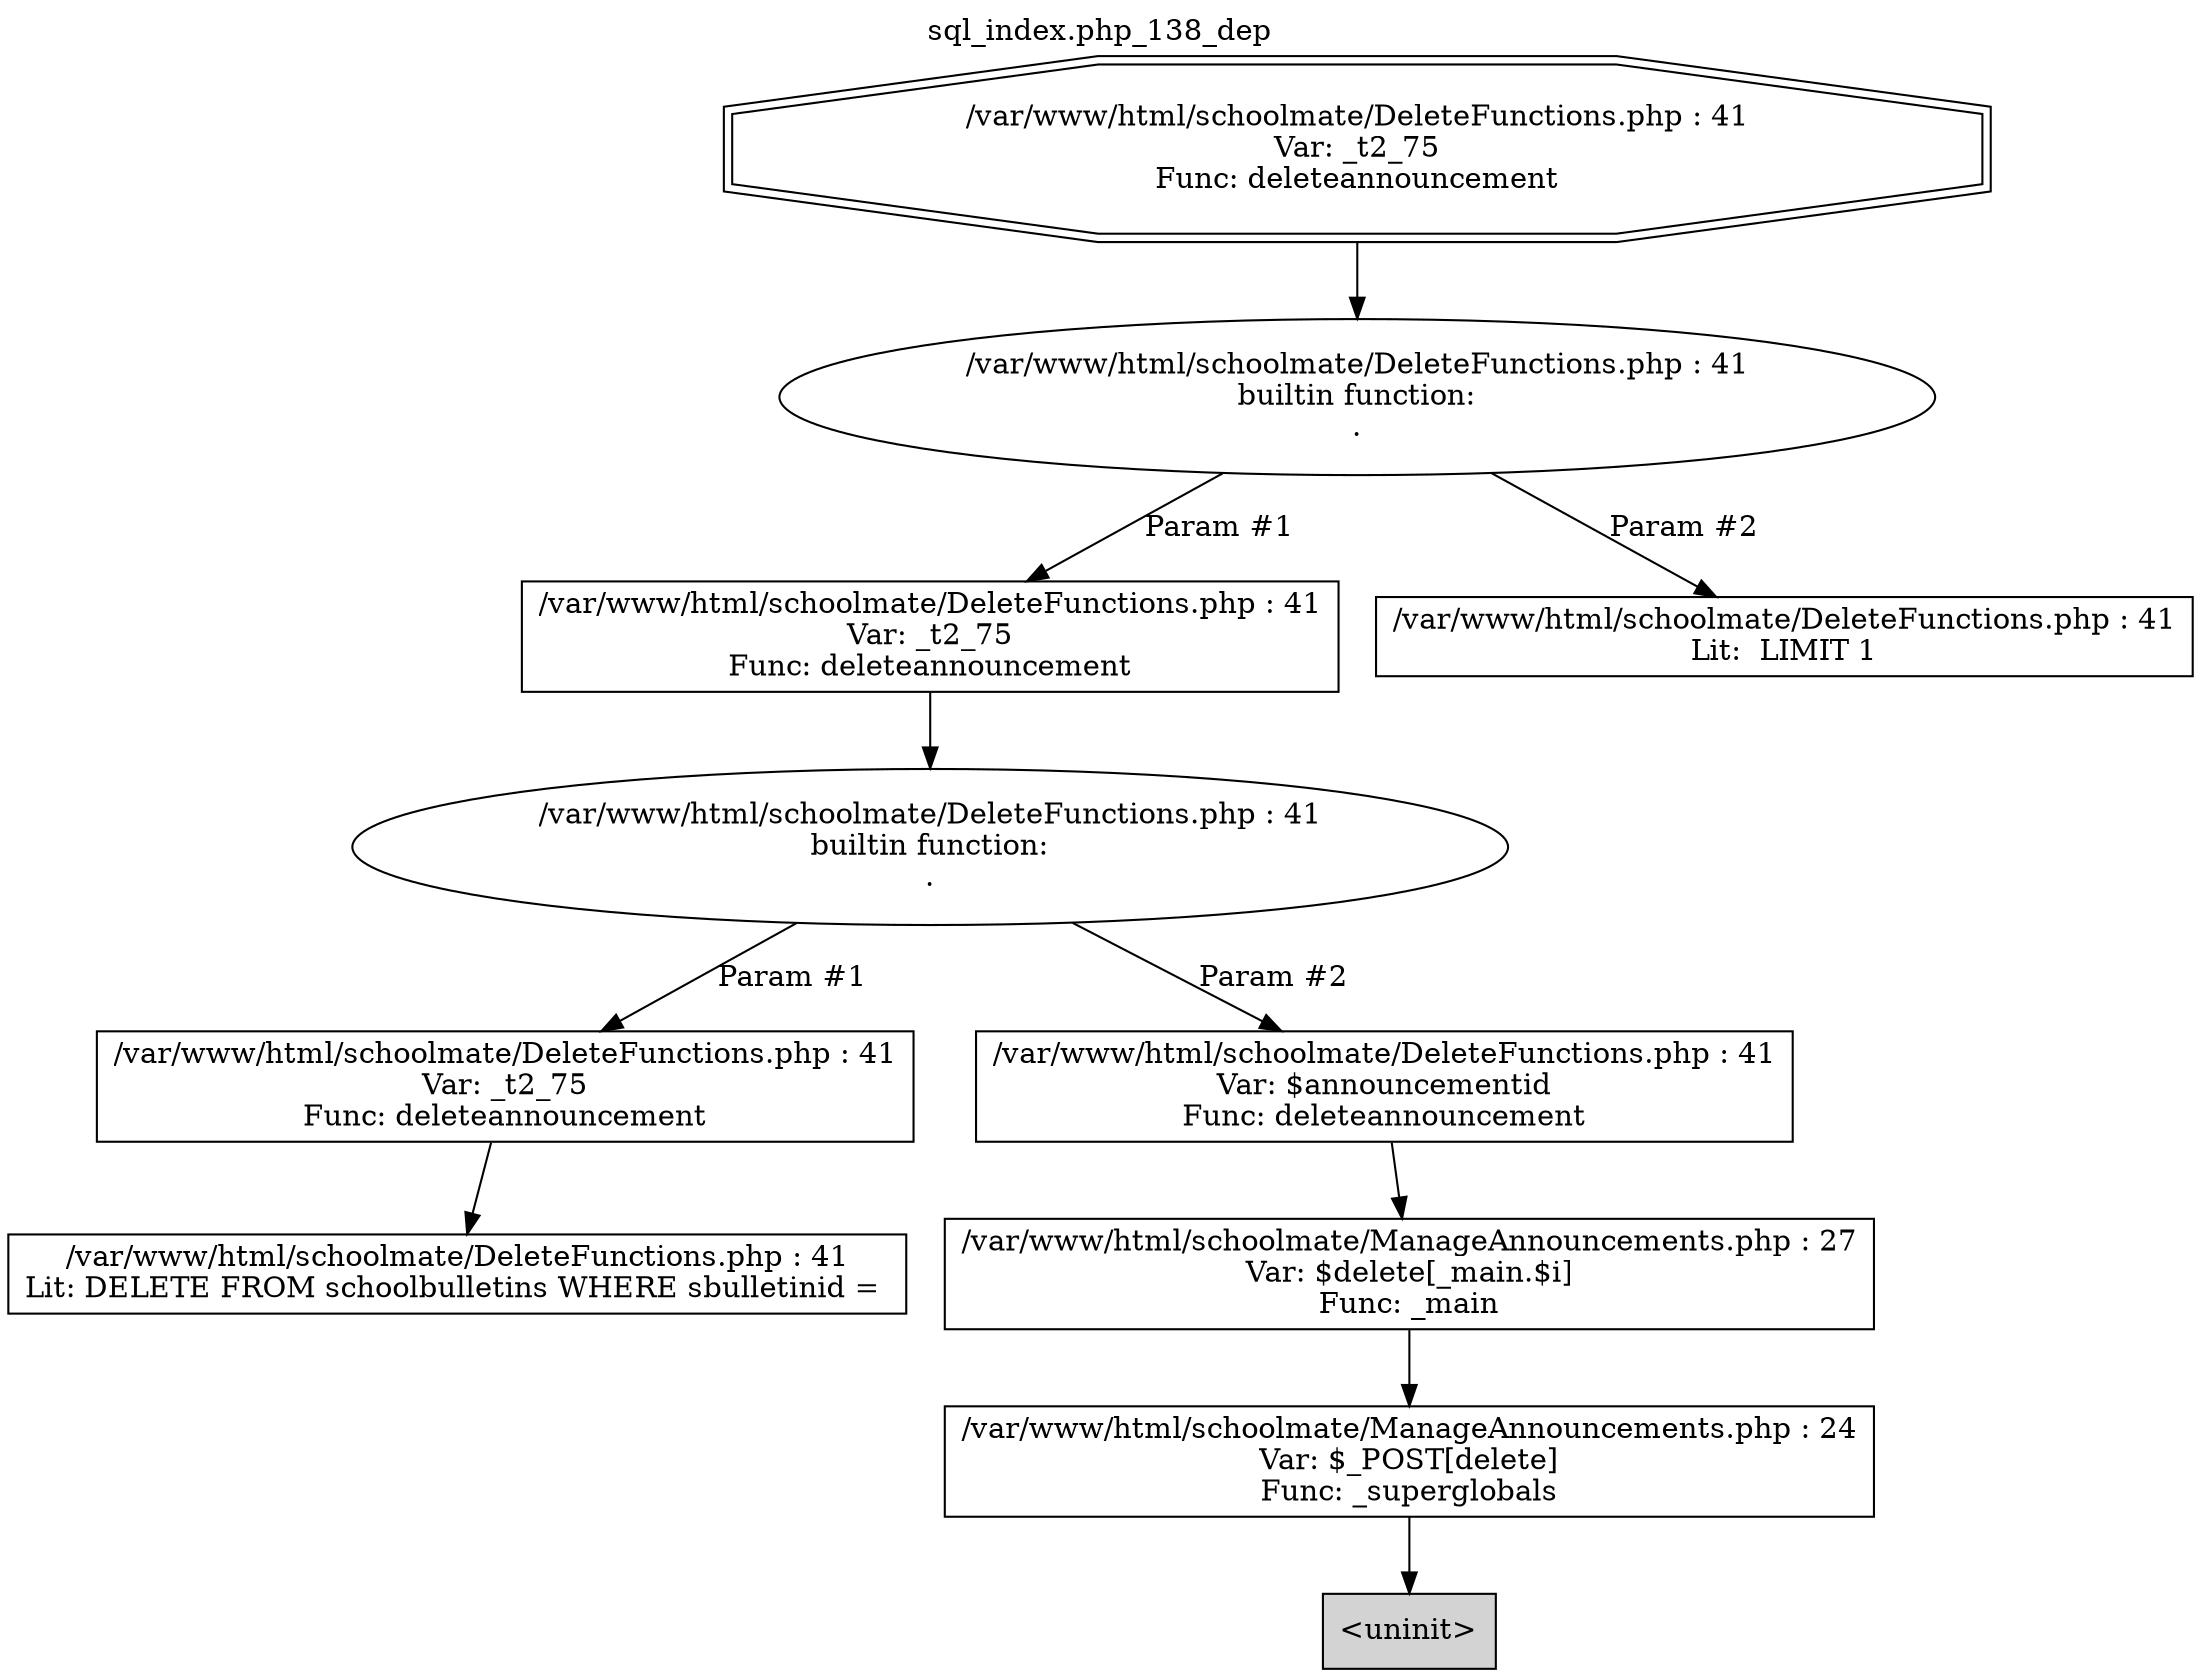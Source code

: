 digraph cfg {
  label="sql_index.php_138_dep";
  labelloc=t;
  n1 [shape=doubleoctagon, label="/var/www/html/schoolmate/DeleteFunctions.php : 41\nVar: _t2_75\nFunc: deleteannouncement\n"];
  n2 [shape=ellipse, label="/var/www/html/schoolmate/DeleteFunctions.php : 41\nbuiltin function:\n.\n"];
  n3 [shape=box, label="/var/www/html/schoolmate/DeleteFunctions.php : 41\nVar: _t2_75\nFunc: deleteannouncement\n"];
  n4 [shape=ellipse, label="/var/www/html/schoolmate/DeleteFunctions.php : 41\nbuiltin function:\n.\n"];
  n5 [shape=box, label="/var/www/html/schoolmate/DeleteFunctions.php : 41\nVar: _t2_75\nFunc: deleteannouncement\n"];
  n6 [shape=box, label="/var/www/html/schoolmate/DeleteFunctions.php : 41\nLit: DELETE FROM schoolbulletins WHERE sbulletinid = \n"];
  n7 [shape=box, label="/var/www/html/schoolmate/DeleteFunctions.php : 41\nVar: $announcementid\nFunc: deleteannouncement\n"];
  n8 [shape=box, label="/var/www/html/schoolmate/ManageAnnouncements.php : 27\nVar: $delete[_main.$i]\nFunc: _main\n"];
  n9 [shape=box, label="/var/www/html/schoolmate/ManageAnnouncements.php : 24\nVar: $_POST[delete]\nFunc: _superglobals\n"];
  n10 [shape=box, label="<uninit>",style=filled];
  n11 [shape=box, label="/var/www/html/schoolmate/DeleteFunctions.php : 41\nLit:  LIMIT 1\n"];
  n1 -> n2;
  n3 -> n4;
  n5 -> n6;
  n4 -> n5[label="Param #1"];
  n4 -> n7[label="Param #2"];
  n9 -> n10;
  n8 -> n9;
  n7 -> n8;
  n2 -> n3[label="Param #1"];
  n2 -> n11[label="Param #2"];
}

